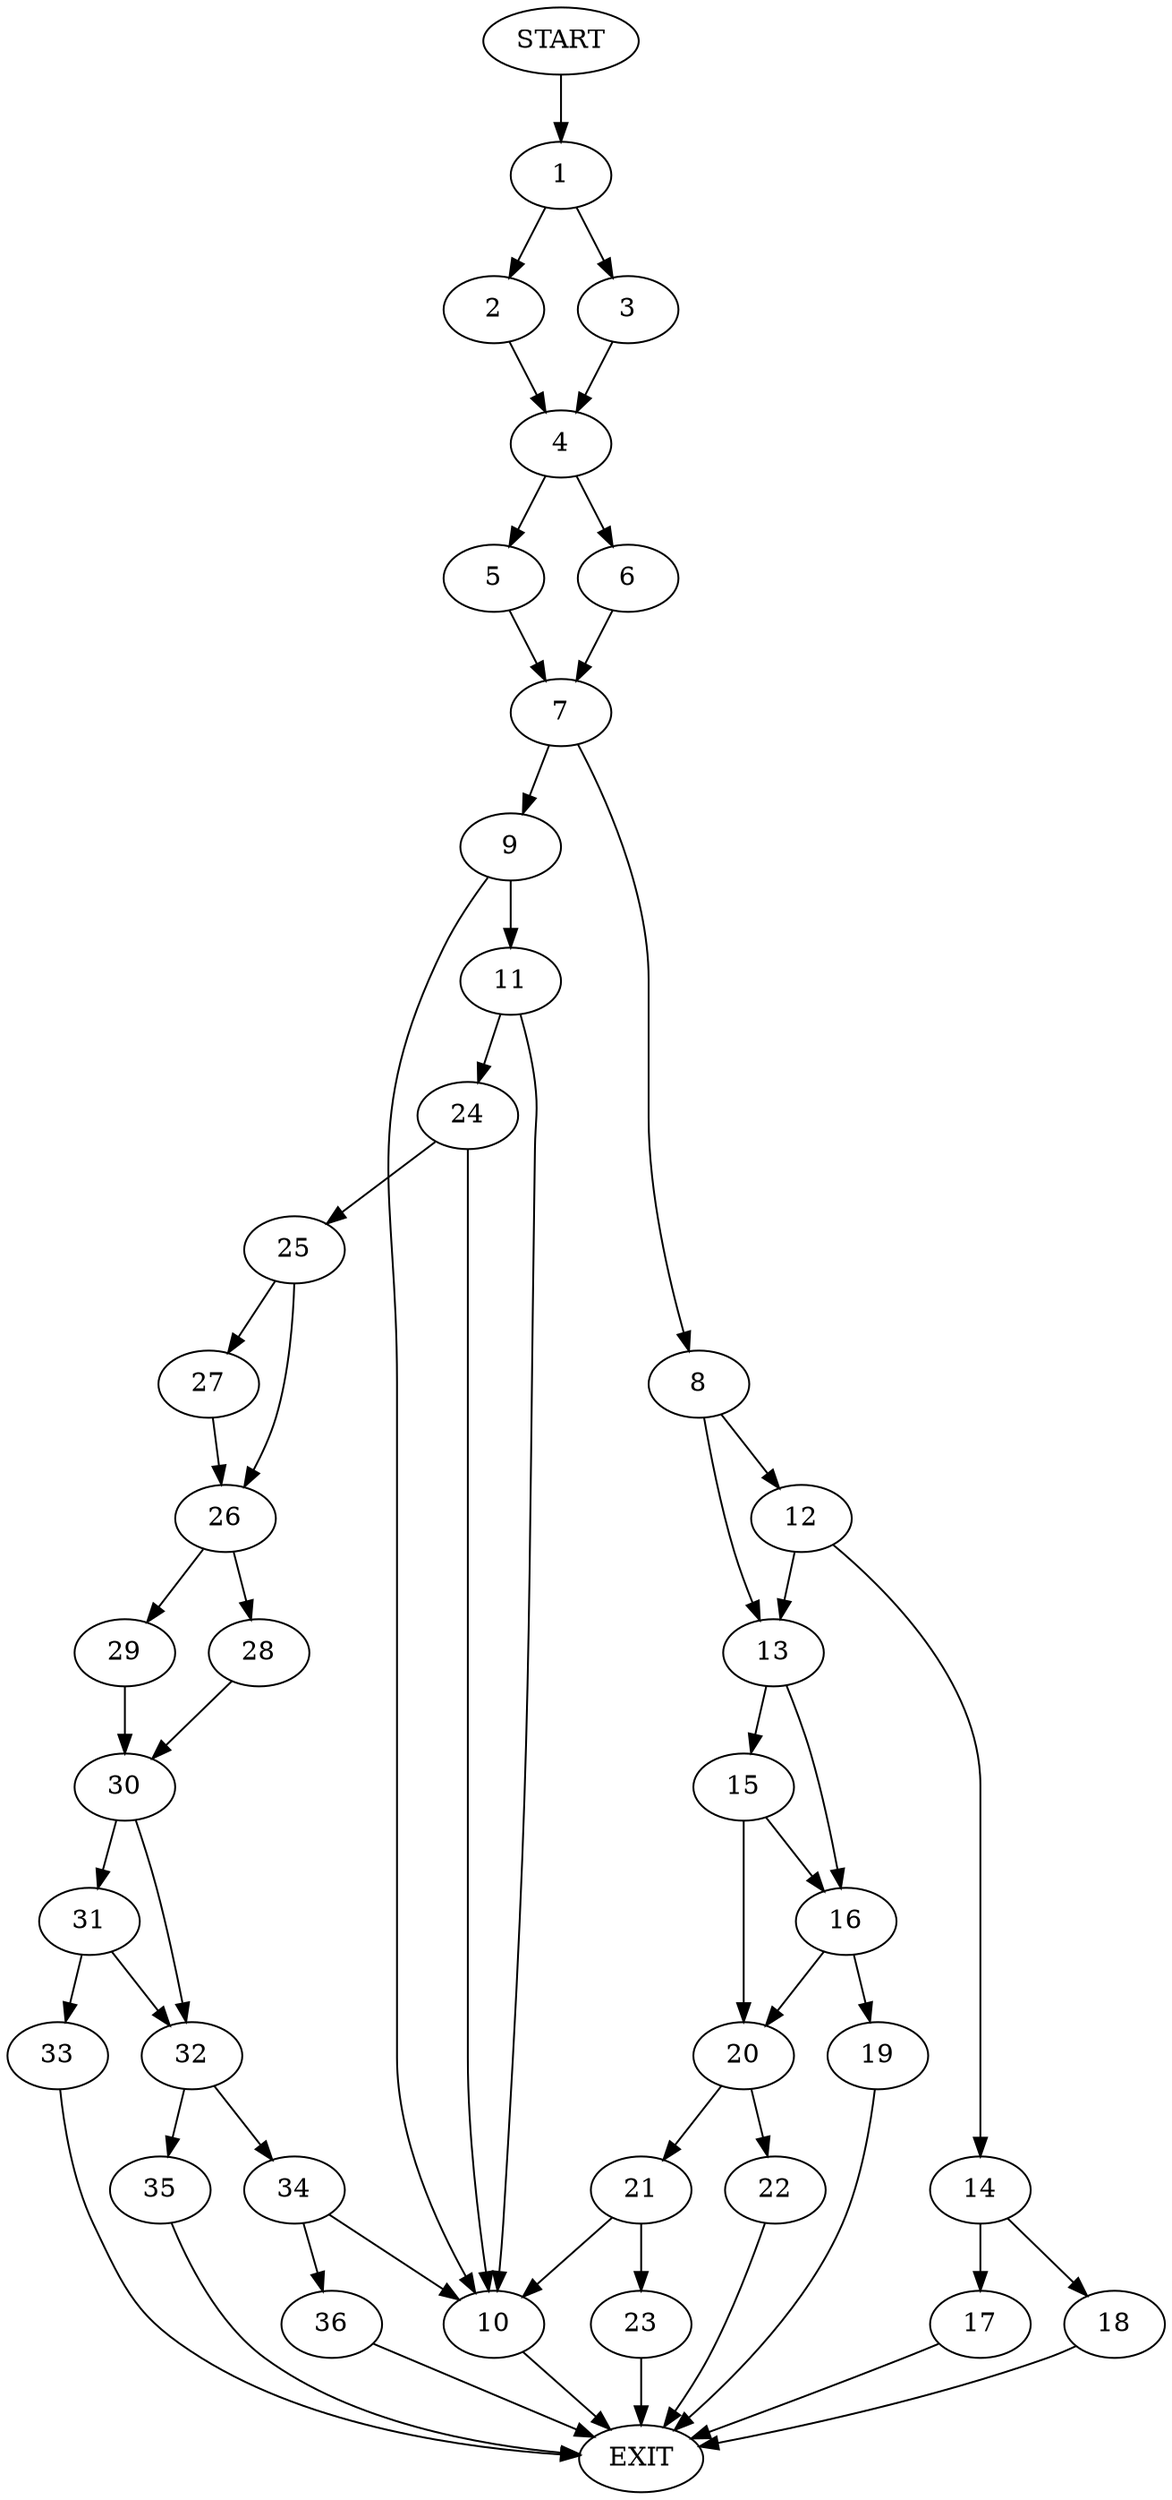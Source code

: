 digraph {
0 [label="START"]
37 [label="EXIT"]
0 -> 1
1 -> 2
1 -> 3
2 -> 4
3 -> 4
4 -> 5
4 -> 6
6 -> 7
5 -> 7
7 -> 8
7 -> 9
9 -> 10
9 -> 11
8 -> 12
8 -> 13
12 -> 14
12 -> 13
13 -> 15
13 -> 16
14 -> 17
14 -> 18
17 -> 37
18 -> 37
16 -> 19
16 -> 20
15 -> 20
15 -> 16
20 -> 21
20 -> 22
19 -> 37
21 -> 10
21 -> 23
22 -> 37
10 -> 37
23 -> 37
11 -> 10
11 -> 24
24 -> 25
24 -> 10
25 -> 26
25 -> 27
26 -> 28
26 -> 29
27 -> 26
29 -> 30
28 -> 30
30 -> 31
30 -> 32
31 -> 33
31 -> 32
32 -> 34
32 -> 35
33 -> 37
34 -> 10
34 -> 36
35 -> 37
36 -> 37
}
